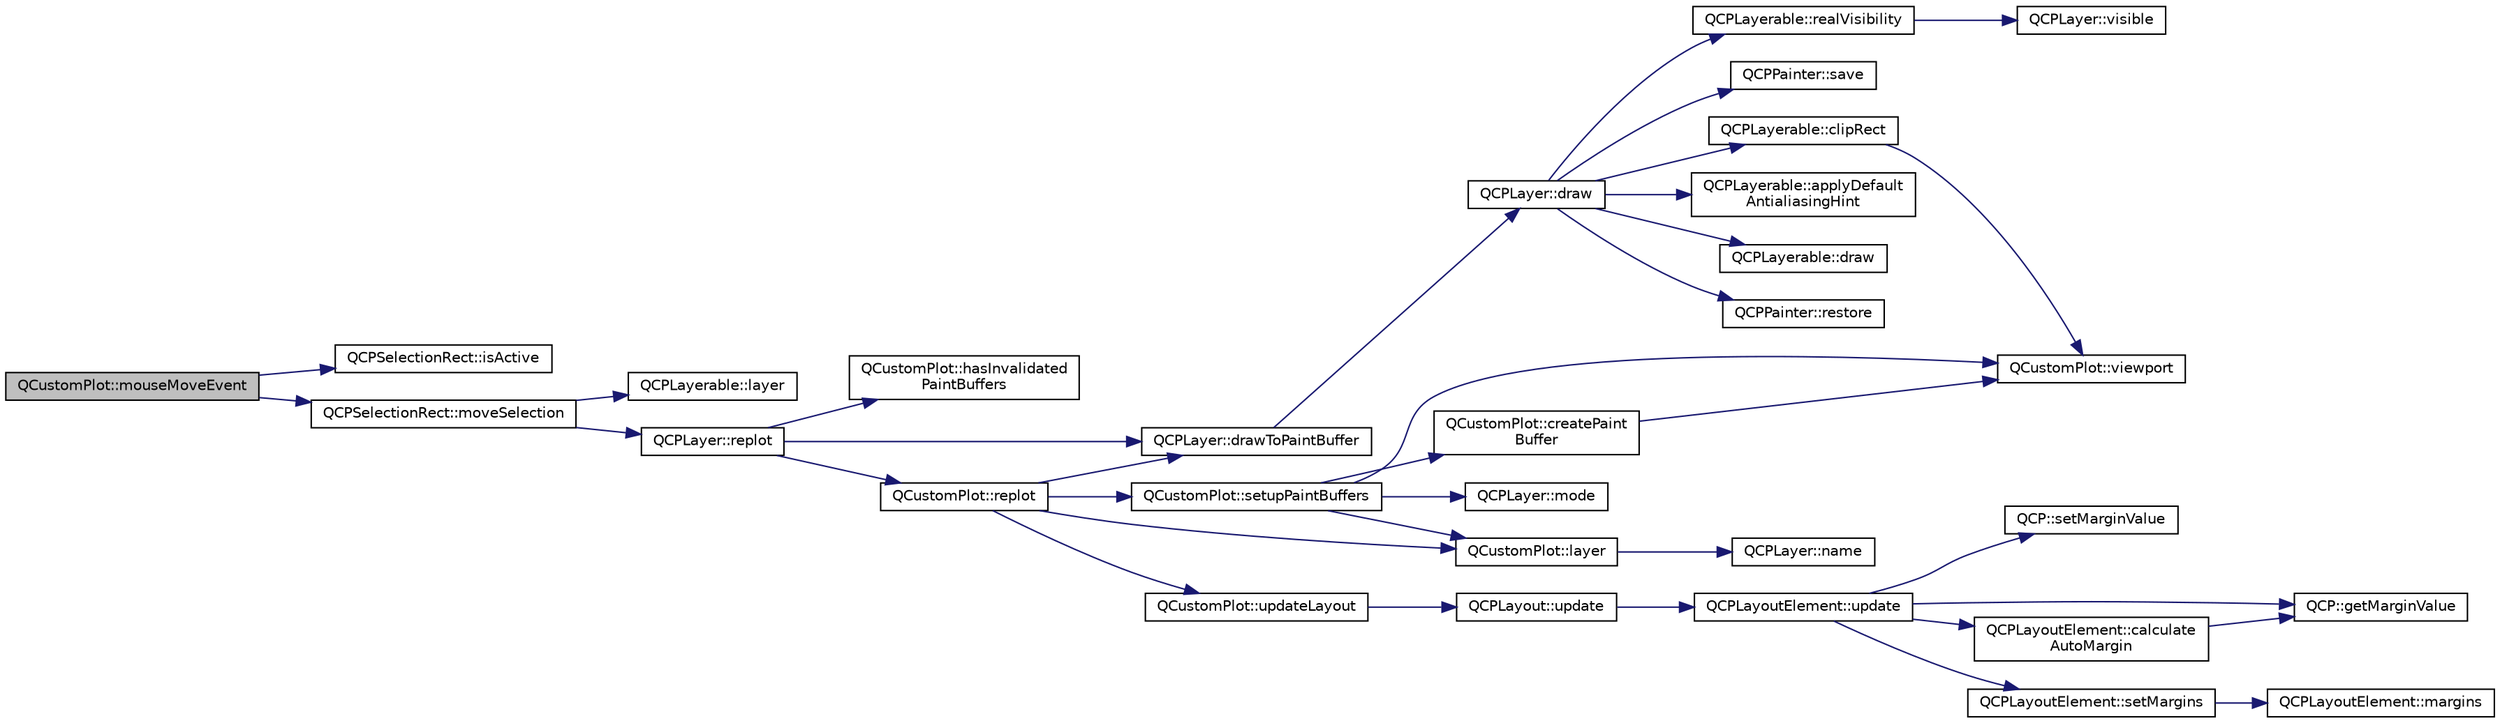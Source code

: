 digraph "QCustomPlot::mouseMoveEvent"
{
  edge [fontname="Helvetica",fontsize="10",labelfontname="Helvetica",labelfontsize="10"];
  node [fontname="Helvetica",fontsize="10",shape=record];
  rankdir="LR";
  Node515 [label="QCustomPlot::mouseMoveEvent",height=0.2,width=0.4,color="black", fillcolor="grey75", style="filled", fontcolor="black"];
  Node515 -> Node516 [color="midnightblue",fontsize="10",style="solid",fontname="Helvetica"];
  Node516 [label="QCPSelectionRect::isActive",height=0.2,width=0.4,color="black", fillcolor="white", style="filled",URL="$class_q_c_p_selection_rect.html#ad27c1569c6ea8fa48e24b81e2a302df3"];
  Node515 -> Node517 [color="midnightblue",fontsize="10",style="solid",fontname="Helvetica"];
  Node517 [label="QCPSelectionRect::moveSelection",height=0.2,width=0.4,color="black", fillcolor="white", style="filled",URL="$class_q_c_p_selection_rect.html#a95c3f1700be2a6d7bba0fe56ece5fbb1"];
  Node517 -> Node518 [color="midnightblue",fontsize="10",style="solid",fontname="Helvetica"];
  Node518 [label="QCPLayerable::layer",height=0.2,width=0.4,color="black", fillcolor="white", style="filled",URL="$class_q_c_p_layerable.html#a5ff4862e8c784c9f5986dbc1533ba2a4"];
  Node517 -> Node519 [color="midnightblue",fontsize="10",style="solid",fontname="Helvetica"];
  Node519 [label="QCPLayer::replot",height=0.2,width=0.4,color="black", fillcolor="white", style="filled",URL="$class_q_c_p_layer.html#adefd53b6db02f470151c416f42e37180"];
  Node519 -> Node520 [color="midnightblue",fontsize="10",style="solid",fontname="Helvetica"];
  Node520 [label="QCustomPlot::hasInvalidated\lPaintBuffers",height=0.2,width=0.4,color="black", fillcolor="white", style="filled",URL="$class_q_custom_plot.html#ad452b582348c8e99462d83fe1cd0279b"];
  Node519 -> Node521 [color="midnightblue",fontsize="10",style="solid",fontname="Helvetica"];
  Node521 [label="QCPLayer::drawToPaintBuffer",height=0.2,width=0.4,color="black", fillcolor="white", style="filled",URL="$class_q_c_p_layer.html#a4a8e0a86f31462299e7fc8e8158dd2c6"];
  Node521 -> Node522 [color="midnightblue",fontsize="10",style="solid",fontname="Helvetica"];
  Node522 [label="QCPLayer::draw",height=0.2,width=0.4,color="black", fillcolor="white", style="filled",URL="$class_q_c_p_layer.html#ab831a99c8d30b15ec4533ca341e8813b"];
  Node522 -> Node523 [color="midnightblue",fontsize="10",style="solid",fontname="Helvetica"];
  Node523 [label="QCPLayerable::realVisibility",height=0.2,width=0.4,color="black", fillcolor="white", style="filled",URL="$class_q_c_p_layerable.html#ab054e88f15d485defcb95e7376f119e7"];
  Node523 -> Node524 [color="midnightblue",fontsize="10",style="solid",fontname="Helvetica"];
  Node524 [label="QCPLayer::visible",height=0.2,width=0.4,color="black", fillcolor="white", style="filled",URL="$class_q_c_p_layer.html#ad1cc2d6b32d2abb33c7f449b964e068c"];
  Node522 -> Node525 [color="midnightblue",fontsize="10",style="solid",fontname="Helvetica"];
  Node525 [label="QCPPainter::save",height=0.2,width=0.4,color="black", fillcolor="white", style="filled",URL="$class_q_c_p_painter.html#a8fd6821ee6fecbfa04444c9062912abd"];
  Node522 -> Node526 [color="midnightblue",fontsize="10",style="solid",fontname="Helvetica"];
  Node526 [label="QCPLayerable::clipRect",height=0.2,width=0.4,color="black", fillcolor="white", style="filled",URL="$class_q_c_p_layerable.html#acbcfc9ecc75433747b1978a77b1864b3"];
  Node526 -> Node527 [color="midnightblue",fontsize="10",style="solid",fontname="Helvetica"];
  Node527 [label="QCustomPlot::viewport",height=0.2,width=0.4,color="black", fillcolor="white", style="filled",URL="$class_q_custom_plot.html#a19842409b18f556b256d05e97fffc670"];
  Node522 -> Node528 [color="midnightblue",fontsize="10",style="solid",fontname="Helvetica"];
  Node528 [label="QCPLayerable::applyDefault\lAntialiasingHint",height=0.2,width=0.4,color="black", fillcolor="white", style="filled",URL="$class_q_c_p_layerable.html#afdf83ddc6a265cbf4c89fe99d3d93473"];
  Node522 -> Node529 [color="midnightblue",fontsize="10",style="solid",fontname="Helvetica"];
  Node529 [label="QCPLayerable::draw",height=0.2,width=0.4,color="black", fillcolor="white", style="filled",URL="$class_q_c_p_layerable.html#aecf2f7087482d4b6a78cb2770e5ed12d"];
  Node522 -> Node530 [color="midnightblue",fontsize="10",style="solid",fontname="Helvetica"];
  Node530 [label="QCPPainter::restore",height=0.2,width=0.4,color="black", fillcolor="white", style="filled",URL="$class_q_c_p_painter.html#a64908e6298d5bbd83457dc987cc3a022"];
  Node519 -> Node531 [color="midnightblue",fontsize="10",style="solid",fontname="Helvetica"];
  Node531 [label="QCustomPlot::replot",height=0.2,width=0.4,color="black", fillcolor="white", style="filled",URL="$class_q_custom_plot.html#aa4bfe7d70dbe67e81d877819b75ab9af"];
  Node531 -> Node532 [color="midnightblue",fontsize="10",style="solid",fontname="Helvetica"];
  Node532 [label="QCustomPlot::updateLayout",height=0.2,width=0.4,color="black", fillcolor="white", style="filled",URL="$class_q_custom_plot.html#a6e6693e2c249f65437382ffd93405e04"];
  Node532 -> Node533 [color="midnightblue",fontsize="10",style="solid",fontname="Helvetica"];
  Node533 [label="QCPLayout::update",height=0.2,width=0.4,color="black", fillcolor="white", style="filled",URL="$class_q_c_p_layout.html#a48ecc9c98ea90b547c3e27a931a8f7bd"];
  Node533 -> Node534 [color="midnightblue",fontsize="10",style="solid",fontname="Helvetica"];
  Node534 [label="QCPLayoutElement::update",height=0.2,width=0.4,color="black", fillcolor="white", style="filled",URL="$class_q_c_p_layout_element.html#a929c2ec62e0e0e1d8418eaa802e2af9b"];
  Node534 -> Node535 [color="midnightblue",fontsize="10",style="solid",fontname="Helvetica"];
  Node535 [label="QCP::setMarginValue",height=0.2,width=0.4,color="black", fillcolor="white", style="filled",URL="$namespace_q_c_p.html#afbf6e3084c108f2bb4372107945ee82f"];
  Node534 -> Node536 [color="midnightblue",fontsize="10",style="solid",fontname="Helvetica"];
  Node536 [label="QCPLayoutElement::calculate\lAutoMargin",height=0.2,width=0.4,color="black", fillcolor="white", style="filled",URL="$class_q_c_p_layout_element.html#a005c9f0fe84bc1591a2cf2c46fd477b4"];
  Node536 -> Node537 [color="midnightblue",fontsize="10",style="solid",fontname="Helvetica"];
  Node537 [label="QCP::getMarginValue",height=0.2,width=0.4,color="black", fillcolor="white", style="filled",URL="$namespace_q_c_p.html#a23a2679d3495c444acc26acc61e35b5b"];
  Node534 -> Node537 [color="midnightblue",fontsize="10",style="solid",fontname="Helvetica"];
  Node534 -> Node538 [color="midnightblue",fontsize="10",style="solid",fontname="Helvetica"];
  Node538 [label="QCPLayoutElement::setMargins",height=0.2,width=0.4,color="black", fillcolor="white", style="filled",URL="$class_q_c_p_layout_element.html#a8f450b1f3f992ad576fce2c63d8b79cf"];
  Node538 -> Node539 [color="midnightblue",fontsize="10",style="solid",fontname="Helvetica"];
  Node539 [label="QCPLayoutElement::margins",height=0.2,width=0.4,color="black", fillcolor="white", style="filled",URL="$class_q_c_p_layout_element.html#af4ac9450aa2d60863bf3a8ea0c940c9d"];
  Node531 -> Node540 [color="midnightblue",fontsize="10",style="solid",fontname="Helvetica"];
  Node540 [label="QCustomPlot::setupPaintBuffers",height=0.2,width=0.4,color="black", fillcolor="white", style="filled",URL="$class_q_custom_plot.html#a2685341f7242c3882f4cc5e379308d71"];
  Node540 -> Node541 [color="midnightblue",fontsize="10",style="solid",fontname="Helvetica"];
  Node541 [label="QCustomPlot::createPaint\lBuffer",height=0.2,width=0.4,color="black", fillcolor="white", style="filled",URL="$class_q_custom_plot.html#a943b57596a1adf7f0e75c3b50e407ae6"];
  Node541 -> Node527 [color="midnightblue",fontsize="10",style="solid",fontname="Helvetica"];
  Node540 -> Node542 [color="midnightblue",fontsize="10",style="solid",fontname="Helvetica"];
  Node542 [label="QCustomPlot::layer",height=0.2,width=0.4,color="black", fillcolor="white", style="filled",URL="$class_q_custom_plot.html#a0a96244e7773b242ef23c32b7bdfb159"];
  Node542 -> Node543 [color="midnightblue",fontsize="10",style="solid",fontname="Helvetica"];
  Node543 [label="QCPLayer::name",height=0.2,width=0.4,color="black", fillcolor="white", style="filled",URL="$class_q_c_p_layer.html#a37806f662b50b588fb1029a14fc5ef50"];
  Node540 -> Node544 [color="midnightblue",fontsize="10",style="solid",fontname="Helvetica"];
  Node544 [label="QCPLayer::mode",height=0.2,width=0.4,color="black", fillcolor="white", style="filled",URL="$class_q_c_p_layer.html#a44ae50b011b19f3dd46a38d8e2e2c1b6"];
  Node540 -> Node527 [color="midnightblue",fontsize="10",style="solid",fontname="Helvetica"];
  Node531 -> Node542 [color="midnightblue",fontsize="10",style="solid",fontname="Helvetica"];
  Node531 -> Node521 [color="midnightblue",fontsize="10",style="solid",fontname="Helvetica"];
}
